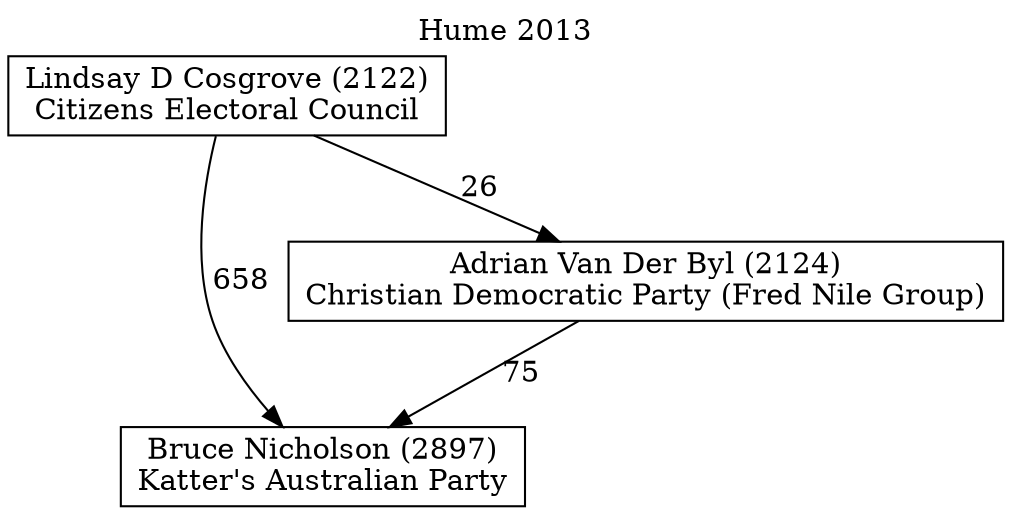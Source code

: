 // House preference flow
digraph "Bruce Nicholson (2897)_Hume_2013" {
	graph [label="Hume 2013" labelloc=t mclimit=10]
	node [shape=box]
	"Bruce Nicholson (2897)" [label="Bruce Nicholson (2897)
Katter's Australian Party"]
	"Adrian Van Der Byl (2124)" [label="Adrian Van Der Byl (2124)
Christian Democratic Party (Fred Nile Group)"]
	"Lindsay D Cosgrove (2122)" [label="Lindsay D Cosgrove (2122)
Citizens Electoral Council"]
	"Adrian Van Der Byl (2124)" -> "Bruce Nicholson (2897)" [label=75]
	"Lindsay D Cosgrove (2122)" -> "Adrian Van Der Byl (2124)" [label=26]
	"Lindsay D Cosgrove (2122)" -> "Bruce Nicholson (2897)" [label=658]
}

